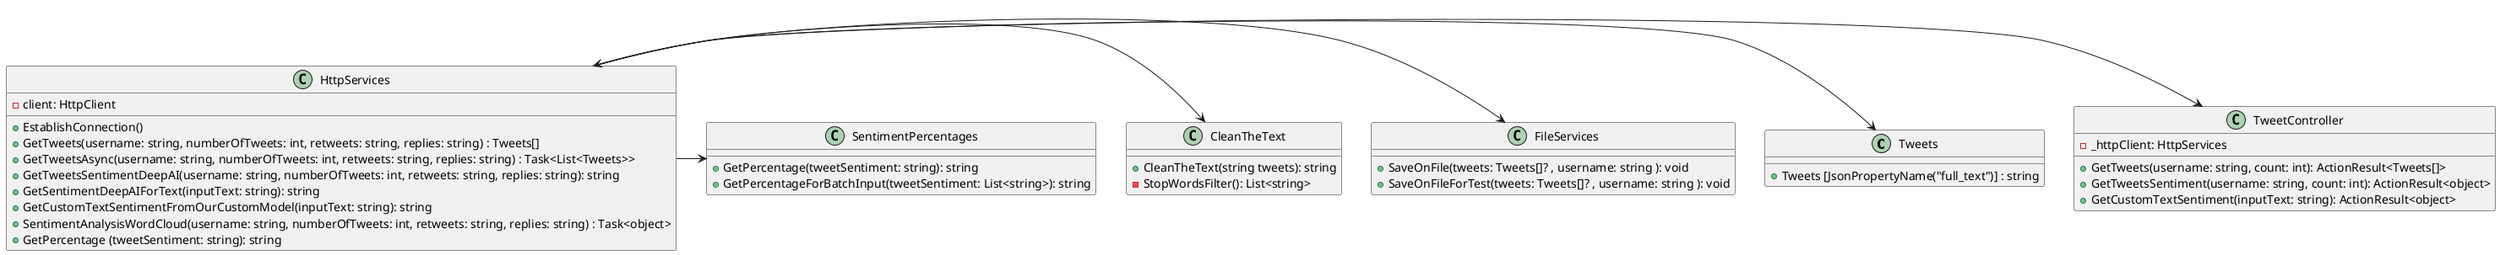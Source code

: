 @startuml
'https://plantuml.com/class-diagram

class Tweets
{
  + Tweets [JsonPropertyName("full_text")] : string
}

class HttpServices
{
 - client: HttpClient 
 + EstablishConnection()
 + GetTweets(username: string, numberOfTweets: int, retweets: string, replies: string) : Tweets[]
 + GetTweetsAsync(username: string, numberOfTweets: int, retweets: string, replies: string) : Task<List<Tweets>>
 + GetTweetsSentimentDeepAI(username: string, numberOfTweets: int, retweets: string, replies: string): string
 + GetSentimentDeepAIForText(inputText: string): string
 + GetCustomTextSentimentFromOurCustomModel(inputText: string): string
 + SentimentAnalysisWordCloud(username: string, numberOfTweets: int, retweets: string, replies: string) : Task<object>
 + GetPercentage (tweetSentiment: string): string
}

class TweetController
{
- _httpClient: HttpServices
+ GetTweets(username: string, count: int): ActionResult<Tweets[]>
+ GetTweetsSentiment(username: string, count: int): ActionResult<object>
+ GetCustomTextSentiment(inputText: string): ActionResult<object> 
}

class FileServices
{
 + SaveOnFile(tweets: Tweets[]? , username: string ): void
 + SaveOnFileForTest(tweets: Tweets[]? , username: string ): void
}

class CleanTheText
{
  +CleanTheText(string tweets): string
  -StopWordsFilter(): List<string>
}

class SentimentPercentages
{
  +GetPercentage(tweetSentiment: string): string
  +GetPercentageForBatchInput(tweetSentiment: List<string>): string
}

HttpServices <-> TweetController
HttpServices -> Tweets
HttpServices -> FileServices
HttpServices -> CleanTheText
HttpServices -> SentimentPercentages

@enduml